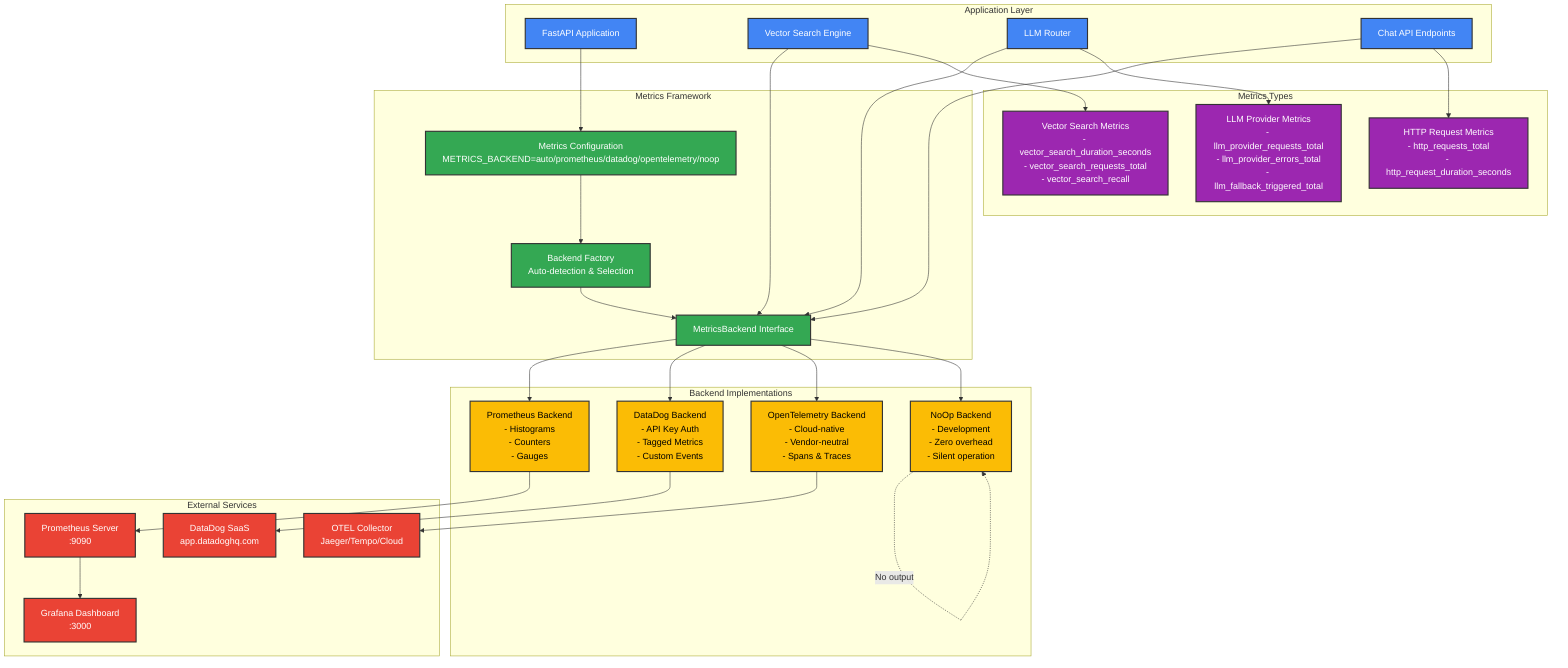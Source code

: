 graph TD
    subgraph "Application Layer"
        App[FastAPI Application]
        VectorSearch[Vector Search Engine]
        LLMRouter[LLM Router]
        API[Chat API Endpoints]
    end

    subgraph "Metrics Framework"
        MetricsConfig[Metrics Configuration<br/>METRICS_BACKEND=auto/prometheus/datadog/opentelemetry/noop]
        MetricsBackend[MetricsBackend Interface]
        MetricsFactory[Backend Factory<br/>Auto-detection & Selection]
    end

    subgraph "Backend Implementations"
        PrometheusBackend[Prometheus Backend<br/>- Histograms<br/>- Counters<br/>- Gauges]
        DataDogBackend[DataDog Backend<br/>- API Key Auth<br/>- Tagged Metrics<br/>- Custom Events]
        OpenTelemetryBackend[OpenTelemetry Backend<br/>- Cloud-native<br/>- Vendor-neutral<br/>- Spans & Traces]
        NoOpBackend[NoOp Backend<br/>- Development<br/>- Zero overhead<br/>- Silent operation]
    end

    subgraph "External Services"
        PrometheusServer[Prometheus Server<br/>:9090]
        Grafana[Grafana Dashboard<br/>:3000]
        DataDogSaaS[DataDog SaaS<br/>app.datadoghq.com]
        OTELCollector[OTEL Collector<br/>Jaeger/Tempo/Cloud]
    end

    subgraph "Metrics Types"
        VectorMetrics[Vector Search Metrics<br/>- vector_search_duration_seconds<br/>- vector_search_requests_total<br/>- vector_search_recall]
        HTTPMetrics[HTTP Request Metrics<br/>- http_requests_total<br/>- http_request_duration_seconds]
        LLMMetrics[LLM Provider Metrics<br/>- llm_provider_requests_total<br/>- llm_provider_errors_total<br/>- llm_fallback_triggered_total]
    end

    %% Application to Metrics Framework
    App --> MetricsConfig
    VectorSearch --> MetricsBackend
    LLMRouter --> MetricsBackend
    API --> MetricsBackend

    %% Metrics Framework Internal
    MetricsConfig --> MetricsFactory
    MetricsFactory --> MetricsBackend
    MetricsBackend --> PrometheusBackend
    MetricsBackend --> DataDogBackend  
    MetricsBackend --> OpenTelemetryBackend
    MetricsBackend --> NoOpBackend

    %% Backend to External Services
    PrometheusBackend --> PrometheusServer
    PrometheusServer --> Grafana
    DataDogBackend --> DataDogSaaS
    OpenTelemetryBackend --> OTELCollector
    NoOpBackend -.-> |No output| NoOpBackend

    %% Metrics Collection
    VectorSearch --> VectorMetrics
    API --> HTTPMetrics
    LLMRouter --> LLMMetrics

    %% Styling
    classDef application fill:#4285F4,stroke:#333,stroke-width:2px,color:white;
    classDef framework fill:#34A853,stroke:#333,stroke-width:2px,color:white;
    classDef backend fill:#FBBC05,stroke:#333,stroke-width:2px,color:black;
    classDef external fill:#EA4335,stroke:#333,stroke-width:2px,color:white;
    classDef metrics fill:#9C27B0,stroke:#333,stroke-width:2px,color:white;

    class App,VectorSearch,LLMRouter,API application;
    class MetricsConfig,MetricsBackend,MetricsFactory framework;
    class PrometheusBackend,DataDogBackend,OpenTelemetryBackend,NoOpBackend backend;
    class PrometheusServer,Grafana,DataDogSaaS,OTELCollector external;
    class VectorMetrics,HTTPMetrics,LLMMetrics metrics;
